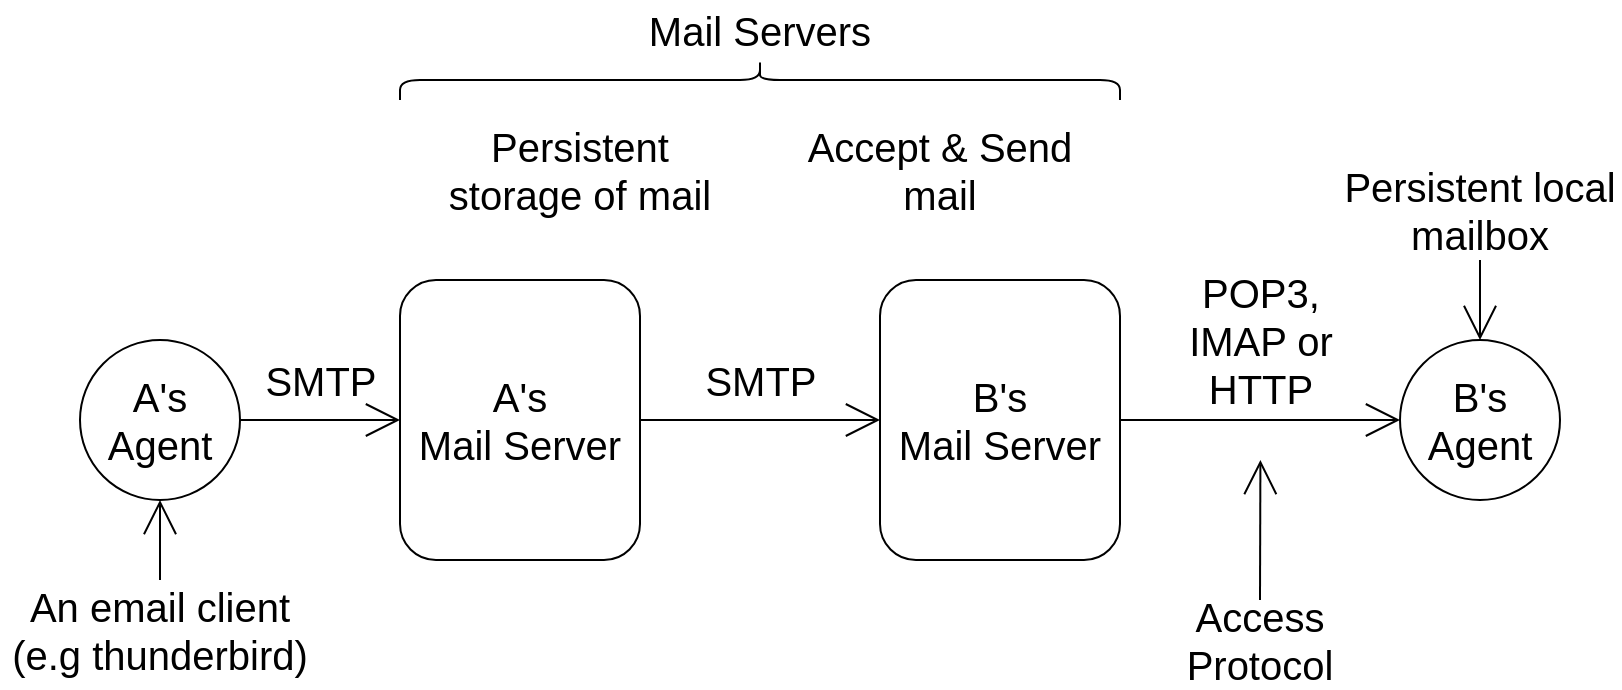 <mxfile>
    <diagram id="wKrrBSdrFsmXVlLSpzHY" name="Page-1">
        <mxGraphModel dx="796" dy="2222" grid="1" gridSize="10" guides="1" tooltips="1" connect="1" arrows="1" fold="1" page="1" pageScale="1" pageWidth="850" pageHeight="1100" math="0" shadow="0">
            <root>
                <mxCell id="0"/>
                <mxCell id="1" parent="0"/>
                <mxCell id="7" value="SMTP" style="edgeStyle=none;html=1;exitX=1;exitY=0.5;exitDx=0;exitDy=0;entryX=0;entryY=0.5;entryDx=0;entryDy=0;fontSize=20;labelBackgroundColor=none;endArrow=open;endFill=0;endSize=15;" edge="1" parent="1" source="2" target="4">
                    <mxGeometry y="20" relative="1" as="geometry">
                        <mxPoint as="offset"/>
                    </mxGeometry>
                </mxCell>
                <mxCell id="2" value="A's &lt;br style=&quot;font-size: 20px;&quot;&gt;Agent" style="ellipse;whiteSpace=wrap;html=1;aspect=fixed;fontSize=20;strokeColor=#000000;" vertex="1" parent="1">
                    <mxGeometry x="40" y="40" width="80" height="80" as="geometry"/>
                </mxCell>
                <mxCell id="8" value="SMTP" style="edgeStyle=none;html=1;exitX=1;exitY=0.5;exitDx=0;exitDy=0;entryX=0;entryY=0.5;entryDx=0;entryDy=0;fontSize=20;labelBackgroundColor=none;endArrow=open;endFill=0;endSize=15;" edge="1" parent="1" source="4" target="5">
                    <mxGeometry y="20" relative="1" as="geometry">
                        <mxPoint as="offset"/>
                    </mxGeometry>
                </mxCell>
                <mxCell id="4" value="A's&lt;br style=&quot;font-size: 20px;&quot;&gt;Mail Server" style="rounded=1;whiteSpace=wrap;html=1;fontSize=20;strokeColor=#000000;" vertex="1" parent="1">
                    <mxGeometry x="200" y="10" width="120" height="140" as="geometry"/>
                </mxCell>
                <mxCell id="9" value="POP3, &lt;br&gt;IMAP or&lt;br&gt;HTTP" style="edgeStyle=none;html=1;exitX=1;exitY=0.5;exitDx=0;exitDy=0;entryX=0;entryY=0.5;entryDx=0;entryDy=0;fontSize=20;labelBackgroundColor=none;endArrow=open;endFill=0;endSize=15;" edge="1" parent="1" source="5" target="6">
                    <mxGeometry y="40" relative="1" as="geometry">
                        <mxPoint as="offset"/>
                    </mxGeometry>
                </mxCell>
                <mxCell id="5" value="B's&lt;br style=&quot;font-size: 20px;&quot;&gt;Mail Server" style="rounded=1;whiteSpace=wrap;html=1;fontSize=20;strokeColor=#000000;" vertex="1" parent="1">
                    <mxGeometry x="440" y="10" width="120" height="140" as="geometry"/>
                </mxCell>
                <mxCell id="6" value="B's&lt;br style=&quot;font-size: 20px;&quot;&gt;Agent" style="ellipse;whiteSpace=wrap;html=1;aspect=fixed;fontSize=20;strokeColor=#000000;" vertex="1" parent="1">
                    <mxGeometry x="700" y="40" width="80" height="80" as="geometry"/>
                </mxCell>
                <mxCell id="17" style="edgeStyle=none;html=1;exitX=0.5;exitY=0;exitDx=0;exitDy=0;labelBackgroundColor=none;fontSize=20;entryX=0.5;entryY=1;entryDx=0;entryDy=0;endArrow=open;endFill=0;endSize=15;" edge="1" parent="1" source="10" target="2">
                    <mxGeometry relative="1" as="geometry">
                        <mxPoint x="110" y="140" as="targetPoint"/>
                    </mxGeometry>
                </mxCell>
                <mxCell id="10" value="An email client (e.g thunderbird)" style="text;html=1;strokeColor=none;fillColor=none;align=center;verticalAlign=middle;whiteSpace=wrap;rounded=0;fontSize=20;" vertex="1" parent="1">
                    <mxGeometry y="160" width="160" height="50" as="geometry"/>
                </mxCell>
                <mxCell id="11" value="Accept &amp;amp; Send mail" style="text;html=1;strokeColor=none;fillColor=none;align=center;verticalAlign=middle;whiteSpace=wrap;rounded=0;fontSize=20;" vertex="1" parent="1">
                    <mxGeometry x="390" y="-70" width="160" height="50" as="geometry"/>
                </mxCell>
                <mxCell id="12" value="Persistent storage of mail" style="text;html=1;strokeColor=none;fillColor=none;align=center;verticalAlign=middle;whiteSpace=wrap;rounded=0;fontSize=20;" vertex="1" parent="1">
                    <mxGeometry x="210" y="-70" width="160" height="50" as="geometry"/>
                </mxCell>
                <mxCell id="16" style="edgeStyle=none;html=1;exitX=0.5;exitY=0;exitDx=0;exitDy=0;labelBackgroundColor=none;fontSize=20;endArrow=open;endFill=0;endSize=15;" edge="1" parent="1" source="13">
                    <mxGeometry relative="1" as="geometry">
                        <mxPoint x="630.207" y="100" as="targetPoint"/>
                    </mxGeometry>
                </mxCell>
                <mxCell id="13" value="Access Protocol" style="text;html=1;strokeColor=none;fillColor=none;align=center;verticalAlign=middle;whiteSpace=wrap;rounded=0;fontSize=20;" vertex="1" parent="1">
                    <mxGeometry x="570" y="170" width="120" height="40" as="geometry"/>
                </mxCell>
                <mxCell id="14" value="" style="shape=curlyBracket;whiteSpace=wrap;html=1;rounded=1;flipH=1;fontSize=20;rotation=-90;" vertex="1" parent="1">
                    <mxGeometry x="370" y="-270" width="20" height="360" as="geometry"/>
                </mxCell>
                <mxCell id="15" value="Mail Servers" style="text;html=1;strokeColor=none;fillColor=none;align=center;verticalAlign=middle;whiteSpace=wrap;rounded=0;fontSize=20;" vertex="1" parent="1">
                    <mxGeometry x="300" y="-130" width="160" height="30" as="geometry"/>
                </mxCell>
                <mxCell id="19" style="edgeStyle=none;html=1;exitX=0.5;exitY=1;exitDx=0;exitDy=0;entryX=0.5;entryY=0;entryDx=0;entryDy=0;labelBackgroundColor=none;fontSize=20;endArrow=open;endFill=0;endSize=15;" edge="1" parent="1" source="18" target="6">
                    <mxGeometry relative="1" as="geometry"/>
                </mxCell>
                <mxCell id="18" value="Persistent local mailbox" style="text;html=1;strokeColor=none;fillColor=none;align=center;verticalAlign=middle;whiteSpace=wrap;rounded=0;fontSize=20;" vertex="1" parent="1">
                    <mxGeometry x="670" y="-50" width="140" height="50" as="geometry"/>
                </mxCell>
            </root>
        </mxGraphModel>
    </diagram>
</mxfile>